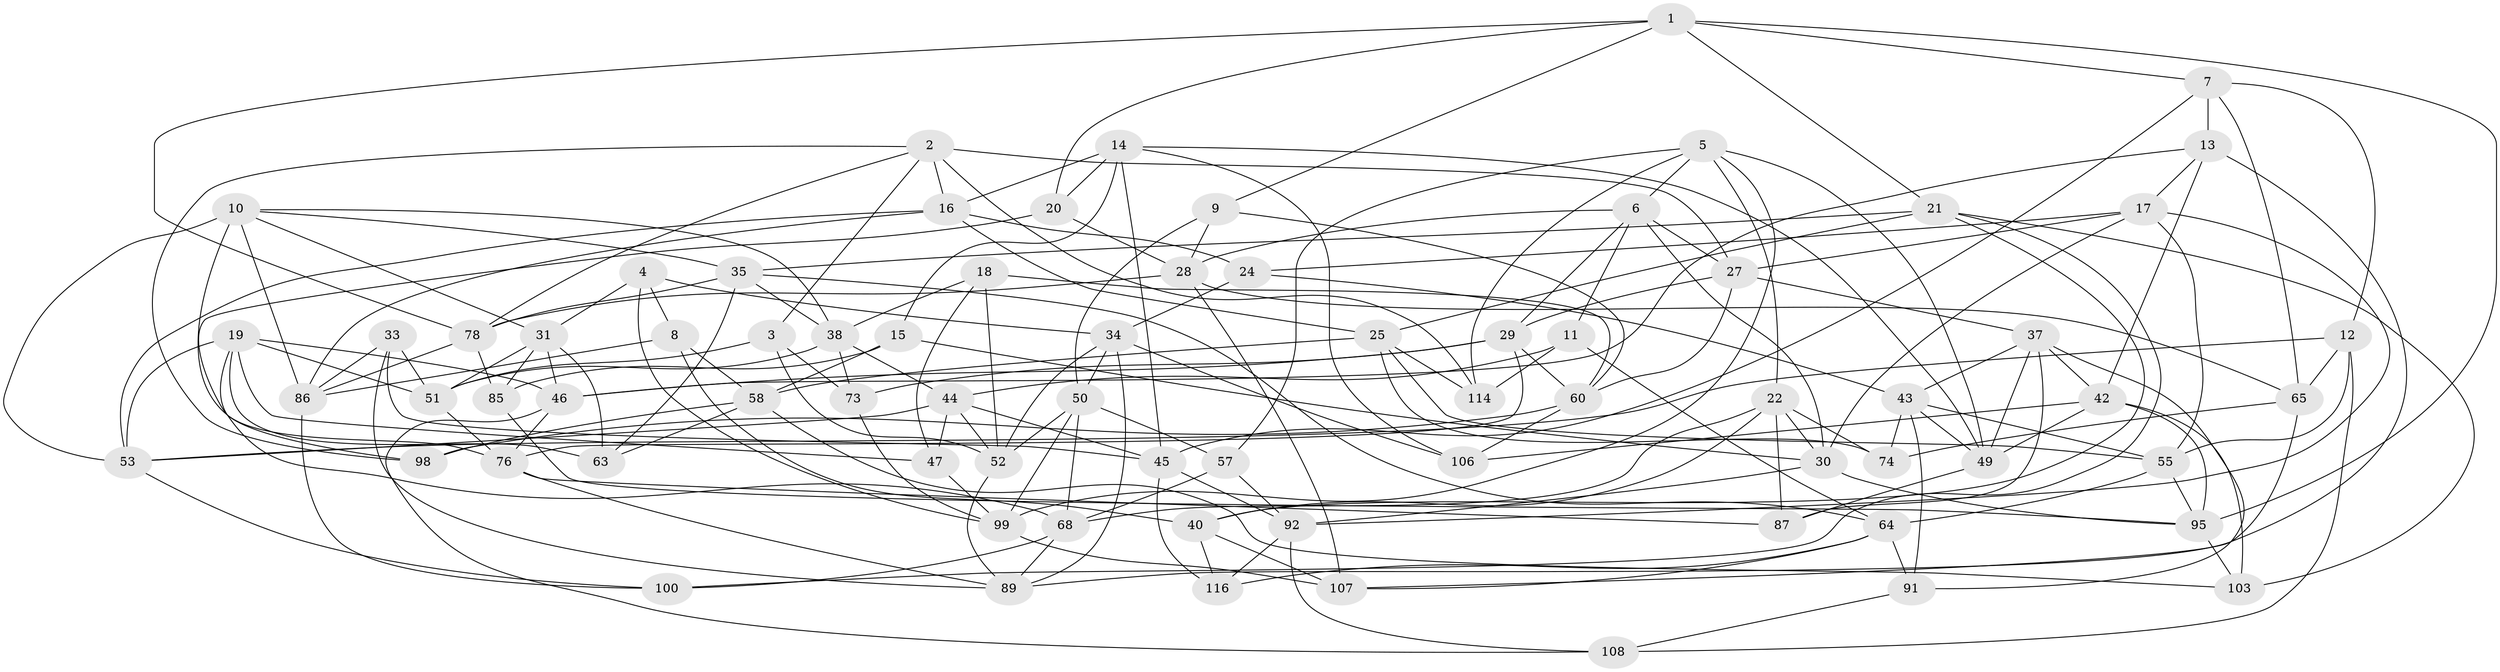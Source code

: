 // original degree distribution, {4: 1.0}
// Generated by graph-tools (version 1.1) at 2025/11/02/27/25 16:11:48]
// undirected, 74 vertices, 194 edges
graph export_dot {
graph [start="1"]
  node [color=gray90,style=filled];
  1 [super="+109"];
  2 [super="+120"];
  3;
  4;
  5 [super="+71"];
  6 [super="+90"];
  7 [super="+32"];
  8;
  9;
  10 [super="+112"];
  11;
  12 [super="+23"];
  13 [super="+117"];
  14 [super="+67"];
  15;
  16 [super="+26"];
  17 [super="+79"];
  18;
  19 [super="+77"];
  20;
  21 [super="+48"];
  22 [super="+121"];
  24;
  25 [super="+97"];
  27 [super="+56"];
  28 [super="+41"];
  29 [super="+102"];
  30 [super="+36"];
  31 [super="+96"];
  33;
  34 [super="+39"];
  35 [super="+62"];
  37 [super="+84"];
  38 [super="+82"];
  40 [super="+69"];
  42 [super="+59"];
  43 [super="+83"];
  44 [super="+115"];
  45 [super="+54"];
  46 [super="+113"];
  47;
  49 [super="+105"];
  50 [super="+70"];
  51 [super="+81"];
  52 [super="+80"];
  53 [super="+93"];
  55 [super="+94"];
  57;
  58 [super="+61"];
  60 [super="+88"];
  63;
  64 [super="+66"];
  65 [super="+72"];
  68 [super="+75"];
  73;
  74;
  76 [super="+123"];
  78 [super="+122"];
  85;
  86 [super="+119"];
  87;
  89 [super="+118"];
  91;
  92 [super="+110"];
  95 [super="+104"];
  98;
  99 [super="+101"];
  100;
  103;
  106;
  107 [super="+111"];
  108;
  114;
  116;
  1 -- 7;
  1 -- 78;
  1 -- 9;
  1 -- 20;
  1 -- 95;
  1 -- 21;
  2 -- 16;
  2 -- 114;
  2 -- 78;
  2 -- 3;
  2 -- 98;
  2 -- 27;
  3 -- 51;
  3 -- 73;
  3 -- 52;
  4 -- 8;
  4 -- 34;
  4 -- 31;
  4 -- 99;
  5 -- 57;
  5 -- 6;
  5 -- 22;
  5 -- 49;
  5 -- 114;
  5 -- 99;
  6 -- 11;
  6 -- 27;
  6 -- 28;
  6 -- 30;
  6 -- 29;
  7 -- 13 [weight=2];
  7 -- 45;
  7 -- 12;
  7 -- 65;
  8 -- 86;
  8 -- 40;
  8 -- 58;
  9 -- 28;
  9 -- 60;
  9 -- 50;
  10 -- 38;
  10 -- 35;
  10 -- 31;
  10 -- 76;
  10 -- 53;
  10 -- 86;
  11 -- 64;
  11 -- 114;
  11 -- 44;
  12 -- 53;
  12 -- 55;
  12 -- 108;
  12 -- 65 [weight=2];
  13 -- 46;
  13 -- 89;
  13 -- 17;
  13 -- 42;
  14 -- 15;
  14 -- 49;
  14 -- 16;
  14 -- 106;
  14 -- 20;
  14 -- 45;
  15 -- 58;
  15 -- 85;
  15 -- 30;
  16 -- 24;
  16 -- 25;
  16 -- 53;
  16 -- 86;
  17 -- 55;
  17 -- 24;
  17 -- 92;
  17 -- 30;
  17 -- 27;
  18 -- 52;
  18 -- 47;
  18 -- 60;
  18 -- 38;
  19 -- 53;
  19 -- 63;
  19 -- 68;
  19 -- 46;
  19 -- 47;
  19 -- 51;
  20 -- 98;
  20 -- 28;
  21 -- 40;
  21 -- 25;
  21 -- 35;
  21 -- 100;
  21 -- 103;
  22 -- 74;
  22 -- 87;
  22 -- 40;
  22 -- 30;
  22 -- 68;
  24 -- 34;
  24 -- 43;
  25 -- 58;
  25 -- 74;
  25 -- 114;
  25 -- 55;
  27 -- 37;
  27 -- 29;
  27 -- 60;
  28 -- 65;
  28 -- 78;
  28 -- 107;
  29 -- 73;
  29 -- 60;
  29 -- 76;
  29 -- 46;
  30 -- 92;
  30 -- 95;
  31 -- 85;
  31 -- 63;
  31 -- 46;
  31 -- 51;
  33 -- 86;
  33 -- 51;
  33 -- 89;
  33 -- 45;
  34 -- 106;
  34 -- 89;
  34 -- 50;
  34 -- 52;
  35 -- 63;
  35 -- 38;
  35 -- 64;
  35 -- 78;
  37 -- 91;
  37 -- 43;
  37 -- 49;
  37 -- 42;
  37 -- 87;
  38 -- 73;
  38 -- 51;
  38 -- 44;
  40 -- 107 [weight=2];
  40 -- 116;
  42 -- 106;
  42 -- 49;
  42 -- 103;
  42 -- 95;
  43 -- 91;
  43 -- 49;
  43 -- 74;
  43 -- 55;
  44 -- 47;
  44 -- 52;
  44 -- 45;
  44 -- 53;
  45 -- 92;
  45 -- 116;
  46 -- 108;
  46 -- 76;
  47 -- 99;
  49 -- 87;
  50 -- 99;
  50 -- 68;
  50 -- 52;
  50 -- 57;
  51 -- 76;
  52 -- 89;
  53 -- 100;
  55 -- 95;
  55 -- 64;
  57 -- 92;
  57 -- 68;
  58 -- 103;
  58 -- 63;
  58 -- 98;
  60 -- 98;
  60 -- 106;
  64 -- 91;
  64 -- 107;
  64 -- 116;
  65 -- 107;
  65 -- 74;
  68 -- 100;
  68 -- 89;
  73 -- 99;
  76 -- 87;
  76 -- 89;
  78 -- 85;
  78 -- 86;
  85 -- 95;
  86 -- 100;
  91 -- 108;
  92 -- 116;
  92 -- 108;
  95 -- 103;
  99 -- 107;
}
